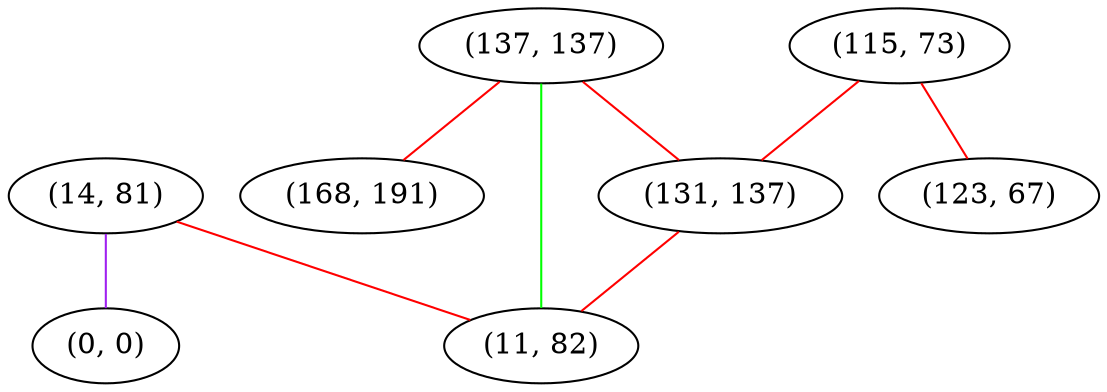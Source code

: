 graph "" {
"(14, 81)";
"(115, 73)";
"(137, 137)";
"(168, 191)";
"(131, 137)";
"(0, 0)";
"(11, 82)";
"(123, 67)";
"(14, 81)" -- "(11, 82)"  [color=red, key=0, weight=1];
"(14, 81)" -- "(0, 0)"  [color=purple, key=0, weight=4];
"(115, 73)" -- "(131, 137)"  [color=red, key=0, weight=1];
"(115, 73)" -- "(123, 67)"  [color=red, key=0, weight=1];
"(137, 137)" -- "(11, 82)"  [color=green, key=0, weight=2];
"(137, 137)" -- "(131, 137)"  [color=red, key=0, weight=1];
"(137, 137)" -- "(168, 191)"  [color=red, key=0, weight=1];
"(131, 137)" -- "(11, 82)"  [color=red, key=0, weight=1];
}
